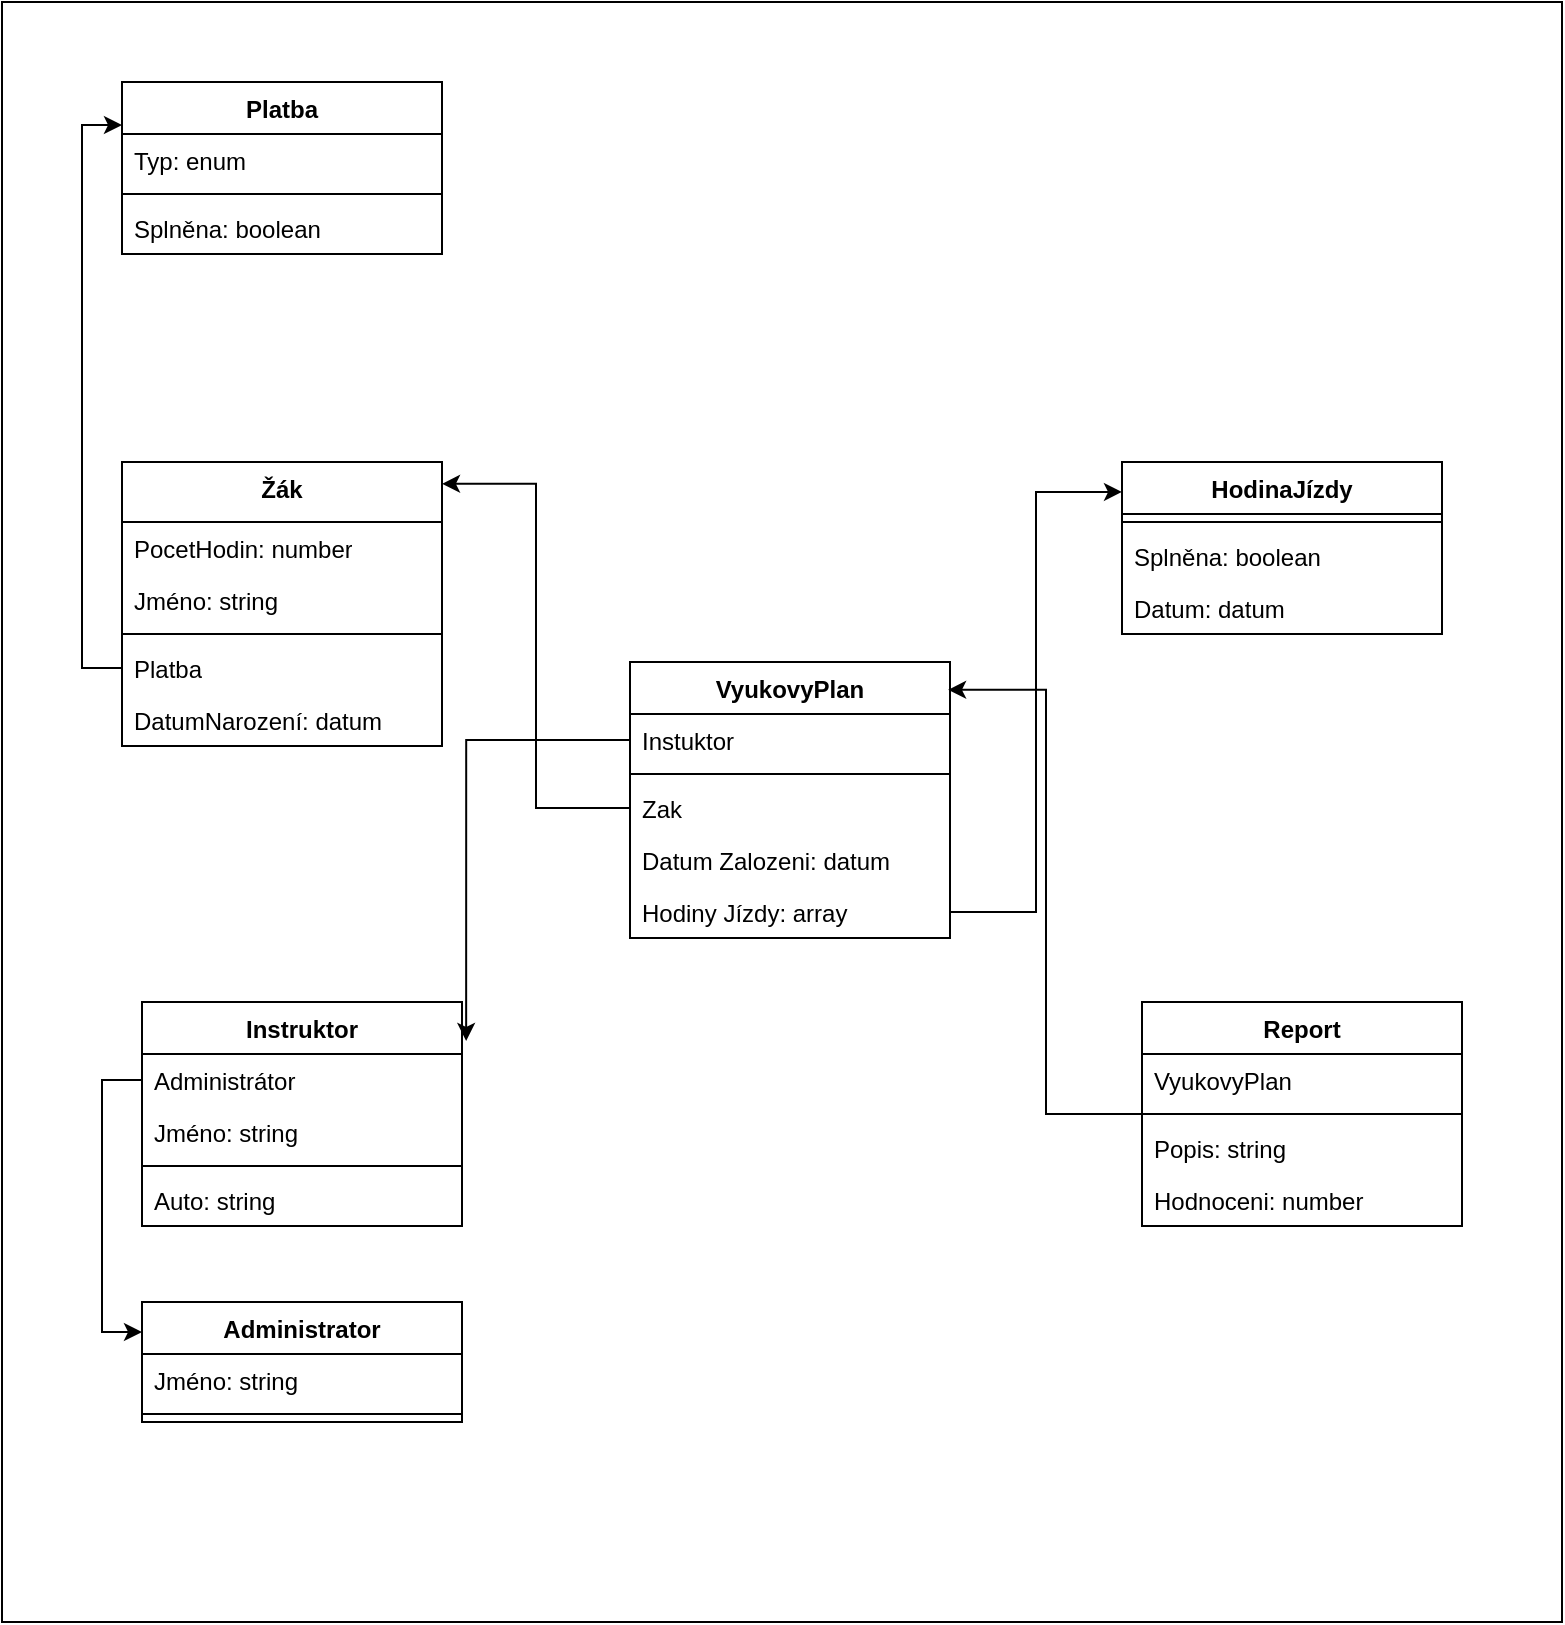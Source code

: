 <mxfile version="24.8.4">
  <diagram name="Stránka-1" id="o-oia7WHyzCs0djmE1-I">
    <mxGraphModel dx="1242" dy="758" grid="1" gridSize="10" guides="1" tooltips="1" connect="1" arrows="1" fold="1" page="1" pageScale="1" pageWidth="827" pageHeight="1169" math="0" shadow="0">
      <root>
        <mxCell id="0" />
        <mxCell id="1" parent="0" />
        <mxCell id="lrzVAp1uxZ49sNHoHLra-7" value="" style="html=1;whiteSpace=wrap;" parent="1" vertex="1">
          <mxGeometry x="20" y="70" width="780" height="810" as="geometry" />
        </mxCell>
        <mxCell id="8Q7AFo2okEPraXZie_40-1" value="Žák" style="swimlane;fontStyle=1;align=center;verticalAlign=top;childLayout=stackLayout;horizontal=1;startSize=30;horizontalStack=0;resizeParent=1;resizeParentMax=0;resizeLast=0;collapsible=1;marginBottom=0;whiteSpace=wrap;html=1;" parent="1" vertex="1">
          <mxGeometry x="80" y="300" width="160" height="142" as="geometry">
            <mxRectangle x="330" y="350" width="60" height="30" as="alternateBounds" />
          </mxGeometry>
        </mxCell>
        <mxCell id="8Q7AFo2okEPraXZie_40-22" value="PocetHodin: number" style="text;strokeColor=none;fillColor=none;align=left;verticalAlign=top;spacingLeft=4;spacingRight=4;overflow=hidden;rotatable=0;points=[[0,0.5],[1,0.5]];portConstraint=eastwest;whiteSpace=wrap;html=1;" parent="8Q7AFo2okEPraXZie_40-1" vertex="1">
          <mxGeometry y="30" width="160" height="26" as="geometry" />
        </mxCell>
        <mxCell id="8Q7AFo2okEPraXZie_40-2" value="Jméno: string" style="text;strokeColor=none;fillColor=none;align=left;verticalAlign=top;spacingLeft=4;spacingRight=4;overflow=hidden;rotatable=0;points=[[0,0.5],[1,0.5]];portConstraint=eastwest;whiteSpace=wrap;html=1;" parent="8Q7AFo2okEPraXZie_40-1" vertex="1">
          <mxGeometry y="56" width="160" height="26" as="geometry" />
        </mxCell>
        <mxCell id="8Q7AFo2okEPraXZie_40-3" value="" style="line;strokeWidth=1;fillColor=none;align=left;verticalAlign=middle;spacingTop=-1;spacingLeft=3;spacingRight=3;rotatable=0;labelPosition=right;points=[];portConstraint=eastwest;strokeColor=inherit;" parent="8Q7AFo2okEPraXZie_40-1" vertex="1">
          <mxGeometry y="82" width="160" height="8" as="geometry" />
        </mxCell>
        <mxCell id="8Q7AFo2okEPraXZie_40-19" value="Platba" style="text;strokeColor=none;fillColor=none;align=left;verticalAlign=top;spacingLeft=4;spacingRight=4;overflow=hidden;rotatable=0;points=[[0,0.5],[1,0.5]];portConstraint=eastwest;whiteSpace=wrap;html=1;" parent="8Q7AFo2okEPraXZie_40-1" vertex="1">
          <mxGeometry y="90" width="160" height="26" as="geometry" />
        </mxCell>
        <mxCell id="8Q7AFo2okEPraXZie_40-4" value="DatumNarození: datum" style="text;strokeColor=none;fillColor=none;align=left;verticalAlign=top;spacingLeft=4;spacingRight=4;overflow=hidden;rotatable=0;points=[[0,0.5],[1,0.5]];portConstraint=eastwest;whiteSpace=wrap;html=1;" parent="8Q7AFo2okEPraXZie_40-1" vertex="1">
          <mxGeometry y="116" width="160" height="26" as="geometry" />
        </mxCell>
        <mxCell id="8Q7AFo2okEPraXZie_40-28" value="HodinaJízdy" style="swimlane;fontStyle=1;align=center;verticalAlign=top;childLayout=stackLayout;horizontal=1;startSize=26;horizontalStack=0;resizeParent=1;resizeParentMax=0;resizeLast=0;collapsible=1;marginBottom=0;whiteSpace=wrap;html=1;" parent="1" vertex="1">
          <mxGeometry x="580" y="300" width="160" height="86" as="geometry">
            <mxRectangle x="580" y="300" width="110" height="30" as="alternateBounds" />
          </mxGeometry>
        </mxCell>
        <mxCell id="8Q7AFo2okEPraXZie_40-30" value="" style="line;strokeWidth=1;fillColor=none;align=left;verticalAlign=middle;spacingTop=-1;spacingLeft=3;spacingRight=3;rotatable=0;labelPosition=right;points=[];portConstraint=eastwest;strokeColor=inherit;" parent="8Q7AFo2okEPraXZie_40-28" vertex="1">
          <mxGeometry y="26" width="160" height="8" as="geometry" />
        </mxCell>
        <mxCell id="8Q7AFo2okEPraXZie_40-34" value="Splněna: boolean" style="text;strokeColor=none;fillColor=none;align=left;verticalAlign=top;spacingLeft=4;spacingRight=4;overflow=hidden;rotatable=0;points=[[0,0.5],[1,0.5]];portConstraint=eastwest;whiteSpace=wrap;html=1;" parent="8Q7AFo2okEPraXZie_40-28" vertex="1">
          <mxGeometry y="34" width="160" height="26" as="geometry" />
        </mxCell>
        <mxCell id="8Q7AFo2okEPraXZie_40-33" value="Datum: datum" style="text;strokeColor=none;fillColor=none;align=left;verticalAlign=top;spacingLeft=4;spacingRight=4;overflow=hidden;rotatable=0;points=[[0,0.5],[1,0.5]];portConstraint=eastwest;whiteSpace=wrap;html=1;" parent="8Q7AFo2okEPraXZie_40-28" vertex="1">
          <mxGeometry y="60" width="160" height="26" as="geometry" />
        </mxCell>
        <mxCell id="8Q7AFo2okEPraXZie_40-35" value="VyukovyPlan" style="swimlane;fontStyle=1;align=center;verticalAlign=top;childLayout=stackLayout;horizontal=1;startSize=26;horizontalStack=0;resizeParent=1;resizeParentMax=0;resizeLast=0;collapsible=1;marginBottom=0;whiteSpace=wrap;html=1;" parent="1" vertex="1">
          <mxGeometry x="334" y="400" width="160" height="138" as="geometry" />
        </mxCell>
        <mxCell id="8Q7AFo2okEPraXZie_40-36" value="Instuktor" style="text;strokeColor=none;fillColor=none;align=left;verticalAlign=top;spacingLeft=4;spacingRight=4;overflow=hidden;rotatable=0;points=[[0,0.5],[1,0.5]];portConstraint=eastwest;whiteSpace=wrap;html=1;" parent="8Q7AFo2okEPraXZie_40-35" vertex="1">
          <mxGeometry y="26" width="160" height="26" as="geometry" />
        </mxCell>
        <mxCell id="8Q7AFo2okEPraXZie_40-37" value="" style="line;strokeWidth=1;fillColor=none;align=left;verticalAlign=middle;spacingTop=-1;spacingLeft=3;spacingRight=3;rotatable=0;labelPosition=right;points=[];portConstraint=eastwest;strokeColor=inherit;" parent="8Q7AFo2okEPraXZie_40-35" vertex="1">
          <mxGeometry y="52" width="160" height="8" as="geometry" />
        </mxCell>
        <mxCell id="8Q7AFo2okEPraXZie_40-38" value="Zak" style="text;strokeColor=none;fillColor=none;align=left;verticalAlign=top;spacingLeft=4;spacingRight=4;overflow=hidden;rotatable=0;points=[[0,0.5],[1,0.5]];portConstraint=eastwest;whiteSpace=wrap;html=1;" parent="8Q7AFo2okEPraXZie_40-35" vertex="1">
          <mxGeometry y="60" width="160" height="26" as="geometry" />
        </mxCell>
        <mxCell id="DbHmr899WxnrSZz3DoLI-1" value="Datum Zalozeni: datum" style="text;strokeColor=none;fillColor=none;align=left;verticalAlign=top;spacingLeft=4;spacingRight=4;overflow=hidden;rotatable=0;points=[[0,0.5],[1,0.5]];portConstraint=eastwest;whiteSpace=wrap;html=1;" vertex="1" parent="8Q7AFo2okEPraXZie_40-35">
          <mxGeometry y="86" width="160" height="26" as="geometry" />
        </mxCell>
        <mxCell id="DbHmr899WxnrSZz3DoLI-2" value="Hodiny Jízdy: array" style="text;strokeColor=none;fillColor=none;align=left;verticalAlign=top;spacingLeft=4;spacingRight=4;overflow=hidden;rotatable=0;points=[[0,0.5],[1,0.5]];portConstraint=eastwest;whiteSpace=wrap;html=1;" vertex="1" parent="8Q7AFo2okEPraXZie_40-35">
          <mxGeometry y="112" width="160" height="26" as="geometry" />
        </mxCell>
        <mxCell id="8Q7AFo2okEPraXZie_40-39" value="Instruktor" style="swimlane;fontStyle=1;align=center;verticalAlign=top;childLayout=stackLayout;horizontal=1;startSize=26;horizontalStack=0;resizeParent=1;resizeParentMax=0;resizeLast=0;collapsible=1;marginBottom=0;whiteSpace=wrap;html=1;" parent="1" vertex="1">
          <mxGeometry x="90" y="570" width="160" height="112" as="geometry" />
        </mxCell>
        <mxCell id="lrzVAp1uxZ49sNHoHLra-5" value="Administrátor" style="text;strokeColor=none;fillColor=none;align=left;verticalAlign=top;spacingLeft=4;spacingRight=4;overflow=hidden;rotatable=0;points=[[0,0.5],[1,0.5]];portConstraint=eastwest;whiteSpace=wrap;html=1;" parent="8Q7AFo2okEPraXZie_40-39" vertex="1">
          <mxGeometry y="26" width="160" height="26" as="geometry" />
        </mxCell>
        <mxCell id="8Q7AFo2okEPraXZie_40-40" value="Jméno: string" style="text;strokeColor=none;fillColor=none;align=left;verticalAlign=top;spacingLeft=4;spacingRight=4;overflow=hidden;rotatable=0;points=[[0,0.5],[1,0.5]];portConstraint=eastwest;whiteSpace=wrap;html=1;" parent="8Q7AFo2okEPraXZie_40-39" vertex="1">
          <mxGeometry y="52" width="160" height="26" as="geometry" />
        </mxCell>
        <mxCell id="8Q7AFo2okEPraXZie_40-41" value="" style="line;strokeWidth=1;fillColor=none;align=left;verticalAlign=middle;spacingTop=-1;spacingLeft=3;spacingRight=3;rotatable=0;labelPosition=right;points=[];portConstraint=eastwest;strokeColor=inherit;" parent="8Q7AFo2okEPraXZie_40-39" vertex="1">
          <mxGeometry y="78" width="160" height="8" as="geometry" />
        </mxCell>
        <mxCell id="8Q7AFo2okEPraXZie_40-42" value="Auto: string" style="text;strokeColor=none;fillColor=none;align=left;verticalAlign=top;spacingLeft=4;spacingRight=4;overflow=hidden;rotatable=0;points=[[0,0.5],[1,0.5]];portConstraint=eastwest;whiteSpace=wrap;html=1;" parent="8Q7AFo2okEPraXZie_40-39" vertex="1">
          <mxGeometry y="86" width="160" height="26" as="geometry" />
        </mxCell>
        <mxCell id="8Q7AFo2okEPraXZie_40-44" value="Platba" style="swimlane;fontStyle=1;align=center;verticalAlign=top;childLayout=stackLayout;horizontal=1;startSize=26;horizontalStack=0;resizeParent=1;resizeParentMax=0;resizeLast=0;collapsible=1;marginBottom=0;whiteSpace=wrap;html=1;" parent="1" vertex="1">
          <mxGeometry x="80" y="110" width="160" height="86" as="geometry" />
        </mxCell>
        <mxCell id="8Q7AFo2okEPraXZie_40-45" value="Typ: enum" style="text;strokeColor=none;fillColor=none;align=left;verticalAlign=top;spacingLeft=4;spacingRight=4;overflow=hidden;rotatable=0;points=[[0,0.5],[1,0.5]];portConstraint=eastwest;whiteSpace=wrap;html=1;" parent="8Q7AFo2okEPraXZie_40-44" vertex="1">
          <mxGeometry y="26" width="160" height="26" as="geometry" />
        </mxCell>
        <mxCell id="8Q7AFo2okEPraXZie_40-46" value="" style="line;strokeWidth=1;fillColor=none;align=left;verticalAlign=middle;spacingTop=-1;spacingLeft=3;spacingRight=3;rotatable=0;labelPosition=right;points=[];portConstraint=eastwest;strokeColor=inherit;" parent="8Q7AFo2okEPraXZie_40-44" vertex="1">
          <mxGeometry y="52" width="160" height="8" as="geometry" />
        </mxCell>
        <mxCell id="8Q7AFo2okEPraXZie_40-47" value="Splněna: boolean" style="text;strokeColor=none;fillColor=none;align=left;verticalAlign=top;spacingLeft=4;spacingRight=4;overflow=hidden;rotatable=0;points=[[0,0.5],[1,0.5]];portConstraint=eastwest;whiteSpace=wrap;html=1;" parent="8Q7AFo2okEPraXZie_40-44" vertex="1">
          <mxGeometry y="60" width="160" height="26" as="geometry" />
        </mxCell>
        <mxCell id="8Q7AFo2okEPraXZie_40-48" style="edgeStyle=orthogonalEdgeStyle;rounded=0;orthogonalLoop=1;jettySize=auto;html=1;entryX=0;entryY=0.25;entryDx=0;entryDy=0;" parent="1" source="8Q7AFo2okEPraXZie_40-19" target="8Q7AFo2okEPraXZie_40-44" edge="1">
          <mxGeometry relative="1" as="geometry" />
        </mxCell>
        <mxCell id="8Q7AFo2okEPraXZie_40-54" style="edgeStyle=orthogonalEdgeStyle;rounded=0;orthogonalLoop=1;jettySize=auto;html=1;entryX=1.013;entryY=0.174;entryDx=0;entryDy=0;entryPerimeter=0;" parent="1" source="8Q7AFo2okEPraXZie_40-36" target="8Q7AFo2okEPraXZie_40-39" edge="1">
          <mxGeometry relative="1" as="geometry" />
        </mxCell>
        <mxCell id="8Q7AFo2okEPraXZie_40-55" style="edgeStyle=orthogonalEdgeStyle;rounded=0;orthogonalLoop=1;jettySize=auto;html=1;entryX=1;entryY=0.077;entryDx=0;entryDy=0;entryPerimeter=0;" parent="1" source="8Q7AFo2okEPraXZie_40-38" target="8Q7AFo2okEPraXZie_40-1" edge="1">
          <mxGeometry relative="1" as="geometry" />
        </mxCell>
        <mxCell id="8Q7AFo2okEPraXZie_40-57" value="Report" style="swimlane;fontStyle=1;align=center;verticalAlign=top;childLayout=stackLayout;horizontal=1;startSize=26;horizontalStack=0;resizeParent=1;resizeParentMax=0;resizeLast=0;collapsible=1;marginBottom=0;whiteSpace=wrap;html=1;" parent="1" vertex="1">
          <mxGeometry x="590" y="570" width="160" height="112" as="geometry" />
        </mxCell>
        <mxCell id="8Q7AFo2okEPraXZie_40-58" value="VyukovyPlan" style="text;strokeColor=none;fillColor=none;align=left;verticalAlign=top;spacingLeft=4;spacingRight=4;overflow=hidden;rotatable=0;points=[[0,0.5],[1,0.5]];portConstraint=eastwest;whiteSpace=wrap;html=1;" parent="8Q7AFo2okEPraXZie_40-57" vertex="1">
          <mxGeometry y="26" width="160" height="26" as="geometry" />
        </mxCell>
        <mxCell id="8Q7AFo2okEPraXZie_40-59" value="" style="line;strokeWidth=1;fillColor=none;align=left;verticalAlign=middle;spacingTop=-1;spacingLeft=3;spacingRight=3;rotatable=0;labelPosition=right;points=[];portConstraint=eastwest;strokeColor=inherit;" parent="8Q7AFo2okEPraXZie_40-57" vertex="1">
          <mxGeometry y="52" width="160" height="8" as="geometry" />
        </mxCell>
        <mxCell id="8Q7AFo2okEPraXZie_40-60" value="Popis: string" style="text;strokeColor=none;fillColor=none;align=left;verticalAlign=top;spacingLeft=4;spacingRight=4;overflow=hidden;rotatable=0;points=[[0,0.5],[1,0.5]];portConstraint=eastwest;whiteSpace=wrap;html=1;" parent="8Q7AFo2okEPraXZie_40-57" vertex="1">
          <mxGeometry y="60" width="160" height="26" as="geometry" />
        </mxCell>
        <mxCell id="8Q7AFo2okEPraXZie_40-61" value="Hodnoceni: number" style="text;strokeColor=none;fillColor=none;align=left;verticalAlign=top;spacingLeft=4;spacingRight=4;overflow=hidden;rotatable=0;points=[[0,0.5],[1,0.5]];portConstraint=eastwest;whiteSpace=wrap;html=1;" parent="8Q7AFo2okEPraXZie_40-57" vertex="1">
          <mxGeometry y="86" width="160" height="26" as="geometry" />
        </mxCell>
        <mxCell id="lrzVAp1uxZ49sNHoHLra-1" value="Administrator&lt;div&gt;&lt;br&gt;&lt;/div&gt;" style="swimlane;fontStyle=1;align=center;verticalAlign=top;childLayout=stackLayout;horizontal=1;startSize=26;horizontalStack=0;resizeParent=1;resizeParentMax=0;resizeLast=0;collapsible=1;marginBottom=0;whiteSpace=wrap;html=1;" parent="1" vertex="1">
          <mxGeometry x="90" y="720" width="160" height="60" as="geometry" />
        </mxCell>
        <mxCell id="lrzVAp1uxZ49sNHoHLra-2" value="Jméno: string" style="text;strokeColor=none;fillColor=none;align=left;verticalAlign=top;spacingLeft=4;spacingRight=4;overflow=hidden;rotatable=0;points=[[0,0.5],[1,0.5]];portConstraint=eastwest;whiteSpace=wrap;html=1;" parent="lrzVAp1uxZ49sNHoHLra-1" vertex="1">
          <mxGeometry y="26" width="160" height="26" as="geometry" />
        </mxCell>
        <mxCell id="lrzVAp1uxZ49sNHoHLra-3" value="" style="line;strokeWidth=1;fillColor=none;align=left;verticalAlign=middle;spacingTop=-1;spacingLeft=3;spacingRight=3;rotatable=0;labelPosition=right;points=[];portConstraint=eastwest;strokeColor=inherit;" parent="lrzVAp1uxZ49sNHoHLra-1" vertex="1">
          <mxGeometry y="52" width="160" height="8" as="geometry" />
        </mxCell>
        <mxCell id="lrzVAp1uxZ49sNHoHLra-6" style="edgeStyle=orthogonalEdgeStyle;rounded=0;orthogonalLoop=1;jettySize=auto;html=1;entryX=0;entryY=0.25;entryDx=0;entryDy=0;" parent="1" source="lrzVAp1uxZ49sNHoHLra-5" target="lrzVAp1uxZ49sNHoHLra-1" edge="1">
          <mxGeometry relative="1" as="geometry" />
        </mxCell>
        <mxCell id="DbHmr899WxnrSZz3DoLI-3" style="edgeStyle=orthogonalEdgeStyle;rounded=0;orthogonalLoop=1;jettySize=auto;html=1;entryX=0;entryY=0.174;entryDx=0;entryDy=0;entryPerimeter=0;" edge="1" parent="1" source="DbHmr899WxnrSZz3DoLI-2" target="8Q7AFo2okEPraXZie_40-28">
          <mxGeometry relative="1" as="geometry" />
        </mxCell>
        <mxCell id="DbHmr899WxnrSZz3DoLI-4" style="edgeStyle=orthogonalEdgeStyle;rounded=0;orthogonalLoop=1;jettySize=auto;html=1;entryX=0.994;entryY=0.101;entryDx=0;entryDy=0;entryPerimeter=0;" edge="1" parent="1" source="8Q7AFo2okEPraXZie_40-57" target="8Q7AFo2okEPraXZie_40-35">
          <mxGeometry relative="1" as="geometry" />
        </mxCell>
      </root>
    </mxGraphModel>
  </diagram>
</mxfile>
